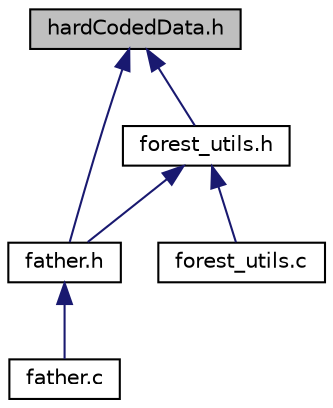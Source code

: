 digraph "hardCodedData.h"
{
 // INTERACTIVE_SVG=YES
 // LATEX_PDF_SIZE
  edge [fontname="Helvetica",fontsize="10",labelfontname="Helvetica",labelfontsize="10"];
  node [fontname="Helvetica",fontsize="10",shape=record];
  Node1 [label="hardCodedData.h",height=0.2,width=0.4,color="black", fillcolor="grey75", style="filled", fontcolor="black",tooltip="Father hard coded data. Instead of using magic numbers and string in the code, meanigful defined name..."];
  Node1 -> Node2 [dir="back",color="midnightblue",fontsize="10",style="solid",fontname="Helvetica"];
  Node2 [label="father.h",height=0.2,width=0.4,color="black", fillcolor="white", style="filled",URL="$father_8h.html",tooltip="Father header file."];
  Node2 -> Node3 [dir="back",color="midnightblue",fontsize="10",style="solid",fontname="Helvetica"];
  Node3 [label="father.c",height=0.2,width=0.4,color="black", fillcolor="white", style="filled",URL="$father_8c.html",tooltip="Father program is the entry program for Ex1. To accomplish the task described in EX1 instruction,..."];
  Node1 -> Node4 [dir="back",color="midnightblue",fontsize="10",style="solid",fontname="Helvetica"];
  Node4 [label="forest_utils.h",height=0.2,width=0.4,color="black", fillcolor="white", style="filled",URL="$forest__utils_8h.html",tooltip="This sub-module will handle all forest related functions."];
  Node4 -> Node2 [dir="back",color="midnightblue",fontsize="10",style="solid",fontname="Helvetica"];
  Node4 -> Node5 [dir="back",color="midnightblue",fontsize="10",style="solid",fontname="Helvetica"];
  Node5 [label="forest_utils.c",height=0.2,width=0.4,color="black", fillcolor="white", style="filled",URL="$forest__utils_8c.html",tooltip="Holds all forest related functions. Allows to go through the forest and change each cell to the next ..."];
}
